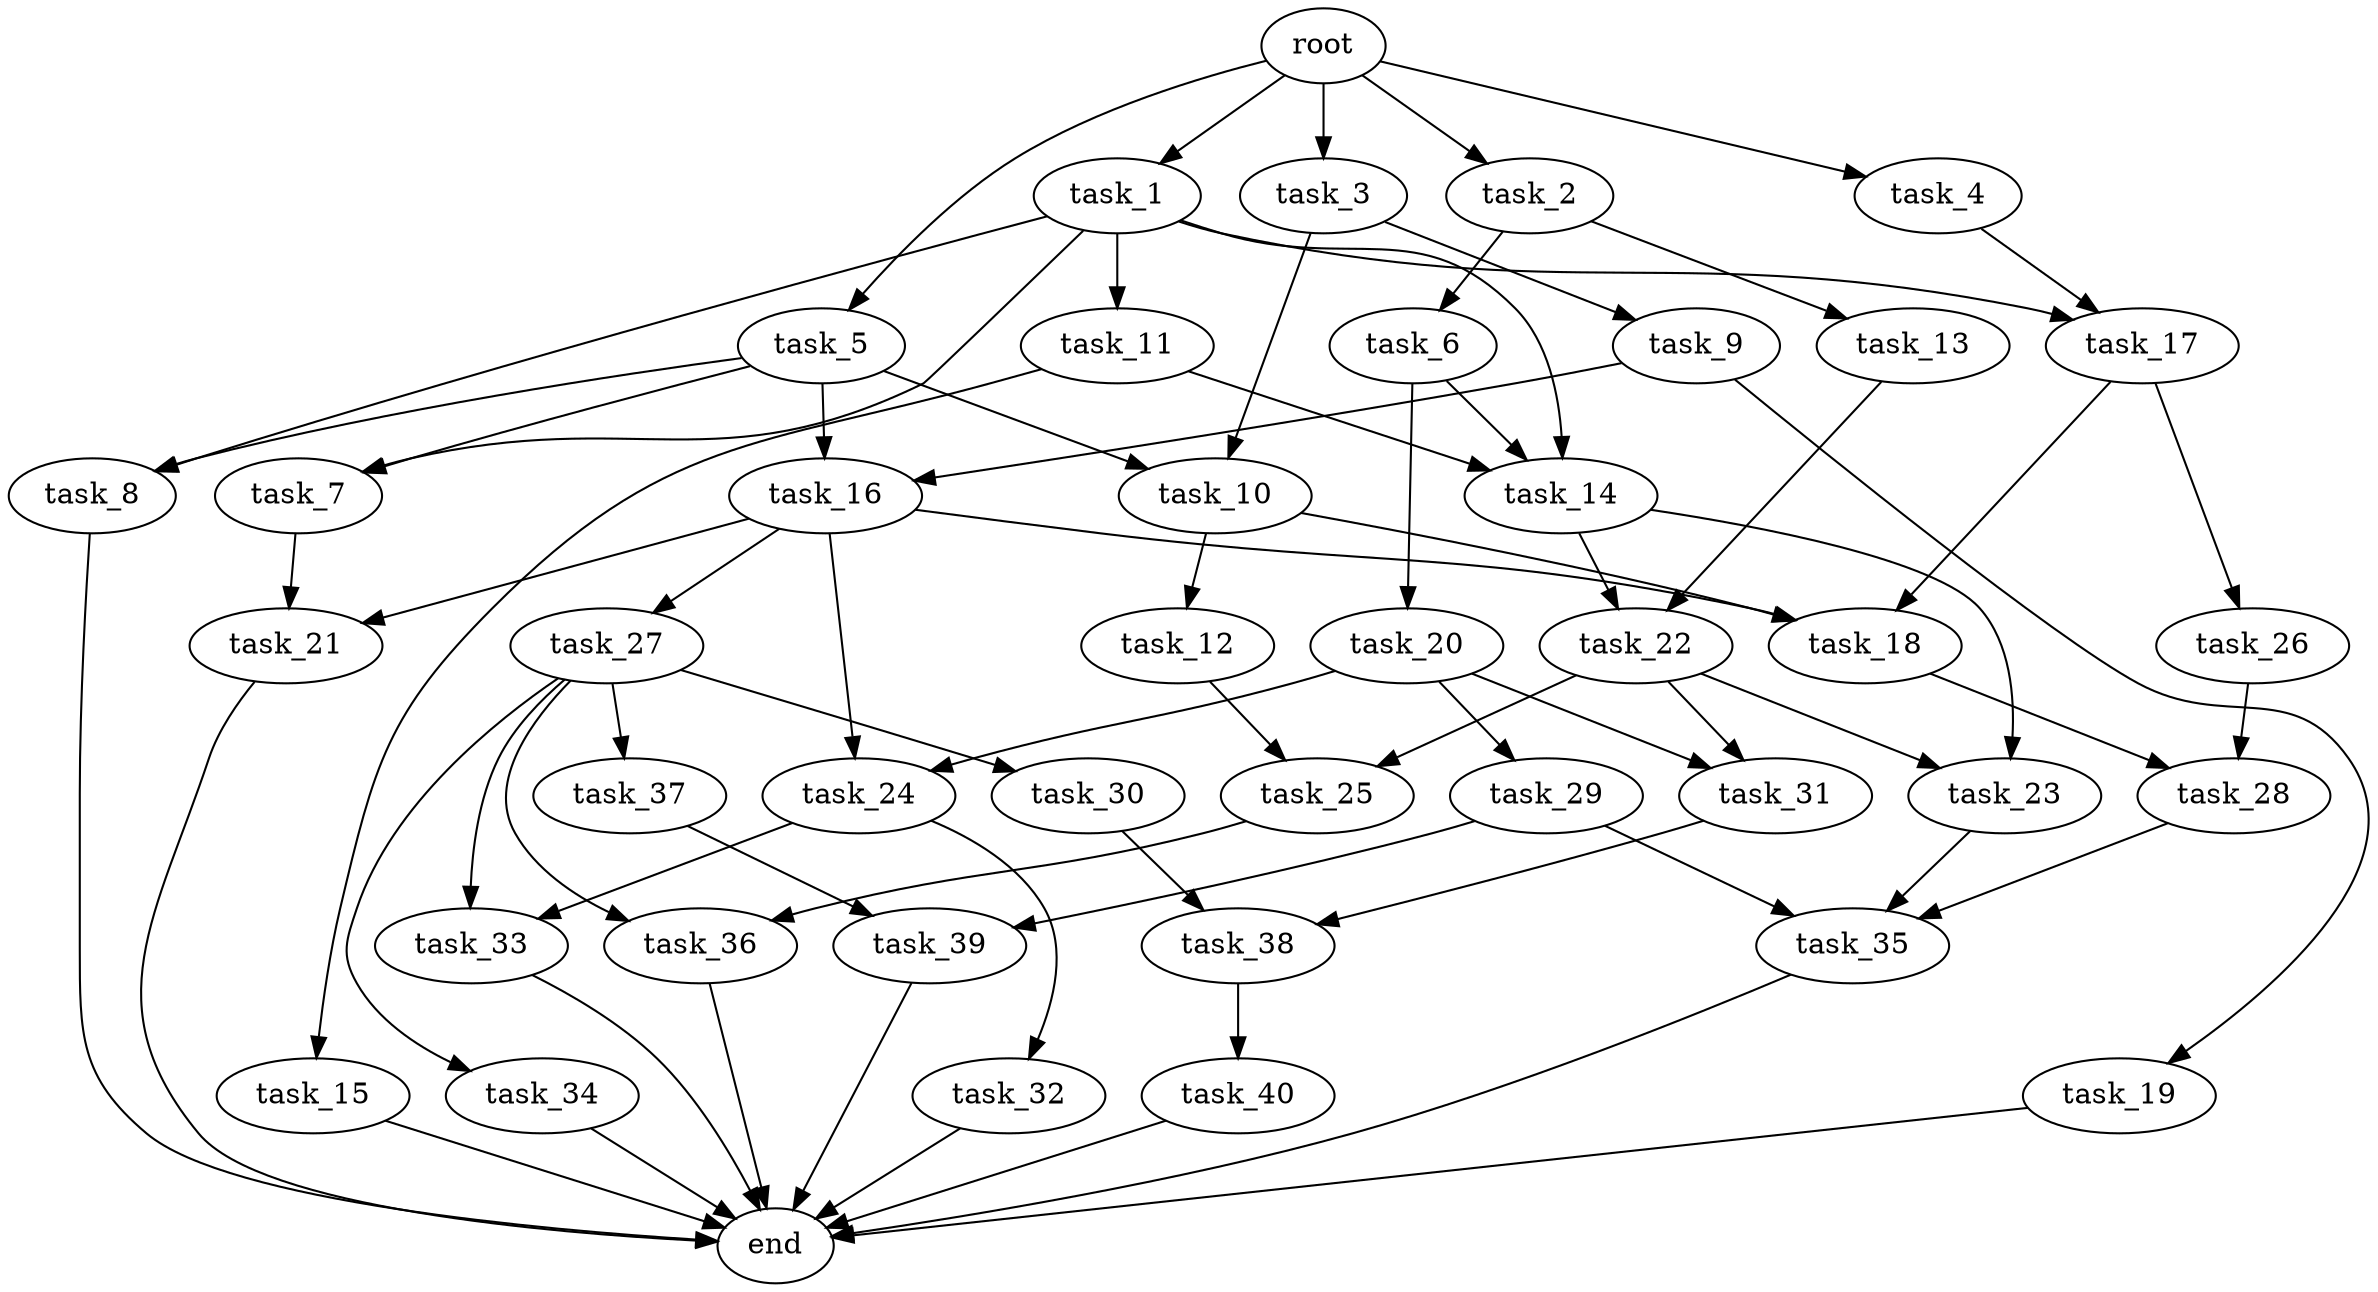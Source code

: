 digraph G {
  root [size="0.000000e+00"];
  task_1 [size="6.971903e+09"];
  task_2 [size="7.870391e+09"];
  task_3 [size="4.962397e+09"];
  task_4 [size="3.791767e+09"];
  task_5 [size="4.021168e+09"];
  task_6 [size="9.150211e+09"];
  task_7 [size="7.895801e+08"];
  task_8 [size="6.902381e+09"];
  task_9 [size="5.097060e+09"];
  task_10 [size="5.996239e+09"];
  task_11 [size="5.683931e+09"];
  task_12 [size="2.090649e+09"];
  task_13 [size="2.420703e+09"];
  task_14 [size="6.187201e+09"];
  task_15 [size="7.043441e+09"];
  task_16 [size="6.266687e+09"];
  task_17 [size="5.445982e+09"];
  task_18 [size="9.754302e+09"];
  task_19 [size="9.765745e+09"];
  task_20 [size="8.415700e+09"];
  task_21 [size="4.302588e+09"];
  task_22 [size="3.667814e+09"];
  task_23 [size="9.556308e+09"];
  task_24 [size="4.504177e+09"];
  task_25 [size="2.463856e+09"];
  task_26 [size="6.506965e+09"];
  task_27 [size="8.607881e+09"];
  task_28 [size="8.204293e+09"];
  task_29 [size="2.394848e+09"];
  task_30 [size="4.873947e+09"];
  task_31 [size="1.860188e+09"];
  task_32 [size="3.467827e+09"];
  task_33 [size="8.772330e+09"];
  task_34 [size="1.013519e+09"];
  task_35 [size="2.902483e+09"];
  task_36 [size="3.929481e+09"];
  task_37 [size="6.788748e+09"];
  task_38 [size="4.268308e+08"];
  task_39 [size="1.341105e+09"];
  task_40 [size="5.081073e+09"];
  end [size="0.000000e+00"];

  root -> task_1 [size="1.000000e-12"];
  root -> task_2 [size="1.000000e-12"];
  root -> task_3 [size="1.000000e-12"];
  root -> task_4 [size="1.000000e-12"];
  root -> task_5 [size="1.000000e-12"];
  task_1 -> task_7 [size="3.947900e+07"];
  task_1 -> task_8 [size="3.451190e+08"];
  task_1 -> task_11 [size="5.683931e+08"];
  task_1 -> task_14 [size="2.062400e+08"];
  task_1 -> task_17 [size="2.722991e+08"];
  task_2 -> task_6 [size="9.150211e+08"];
  task_2 -> task_13 [size="2.420703e+08"];
  task_3 -> task_9 [size="5.097060e+08"];
  task_3 -> task_10 [size="2.998119e+08"];
  task_4 -> task_17 [size="2.722991e+08"];
  task_5 -> task_7 [size="3.947900e+07"];
  task_5 -> task_8 [size="3.451190e+08"];
  task_5 -> task_10 [size="2.998119e+08"];
  task_5 -> task_16 [size="3.133343e+08"];
  task_6 -> task_14 [size="2.062400e+08"];
  task_6 -> task_20 [size="8.415700e+08"];
  task_7 -> task_21 [size="2.151294e+08"];
  task_8 -> end [size="1.000000e-12"];
  task_9 -> task_16 [size="3.133343e+08"];
  task_9 -> task_19 [size="9.765745e+08"];
  task_10 -> task_12 [size="2.090649e+08"];
  task_10 -> task_18 [size="3.251434e+08"];
  task_11 -> task_14 [size="2.062400e+08"];
  task_11 -> task_15 [size="7.043441e+08"];
  task_12 -> task_25 [size="1.231928e+08"];
  task_13 -> task_22 [size="1.833907e+08"];
  task_14 -> task_22 [size="1.833907e+08"];
  task_14 -> task_23 [size="4.778154e+08"];
  task_15 -> end [size="1.000000e-12"];
  task_16 -> task_18 [size="3.251434e+08"];
  task_16 -> task_21 [size="2.151294e+08"];
  task_16 -> task_24 [size="2.252089e+08"];
  task_16 -> task_27 [size="8.607881e+08"];
  task_17 -> task_18 [size="3.251434e+08"];
  task_17 -> task_26 [size="6.506965e+08"];
  task_18 -> task_28 [size="4.102147e+08"];
  task_19 -> end [size="1.000000e-12"];
  task_20 -> task_24 [size="2.252089e+08"];
  task_20 -> task_29 [size="2.394848e+08"];
  task_20 -> task_31 [size="9.300940e+07"];
  task_21 -> end [size="1.000000e-12"];
  task_22 -> task_23 [size="4.778154e+08"];
  task_22 -> task_25 [size="1.231928e+08"];
  task_22 -> task_31 [size="9.300940e+07"];
  task_23 -> task_35 [size="9.674943e+07"];
  task_24 -> task_32 [size="3.467827e+08"];
  task_24 -> task_33 [size="4.386165e+08"];
  task_25 -> task_36 [size="1.964740e+08"];
  task_26 -> task_28 [size="4.102147e+08"];
  task_27 -> task_30 [size="4.873947e+08"];
  task_27 -> task_33 [size="4.386165e+08"];
  task_27 -> task_34 [size="1.013519e+08"];
  task_27 -> task_36 [size="1.964740e+08"];
  task_27 -> task_37 [size="6.788748e+08"];
  task_28 -> task_35 [size="9.674943e+07"];
  task_29 -> task_35 [size="9.674943e+07"];
  task_29 -> task_39 [size="6.705526e+07"];
  task_30 -> task_38 [size="2.134154e+07"];
  task_31 -> task_38 [size="2.134154e+07"];
  task_32 -> end [size="1.000000e-12"];
  task_33 -> end [size="1.000000e-12"];
  task_34 -> end [size="1.000000e-12"];
  task_35 -> end [size="1.000000e-12"];
  task_36 -> end [size="1.000000e-12"];
  task_37 -> task_39 [size="6.705526e+07"];
  task_38 -> task_40 [size="5.081073e+08"];
  task_39 -> end [size="1.000000e-12"];
  task_40 -> end [size="1.000000e-12"];
}
